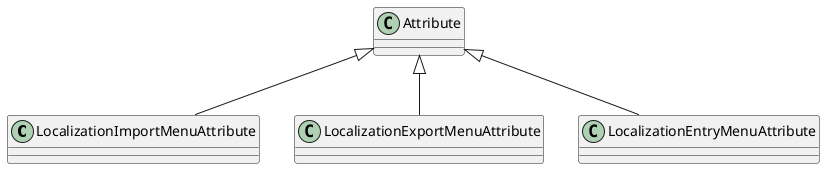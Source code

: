 @startuml
class LocalizationImportMenuAttribute {
}
class LocalizationExportMenuAttribute {
}
class LocalizationEntryMenuAttribute {
}
Attribute <|-- LocalizationImportMenuAttribute
Attribute <|-- LocalizationExportMenuAttribute
Attribute <|-- LocalizationEntryMenuAttribute
@enduml

